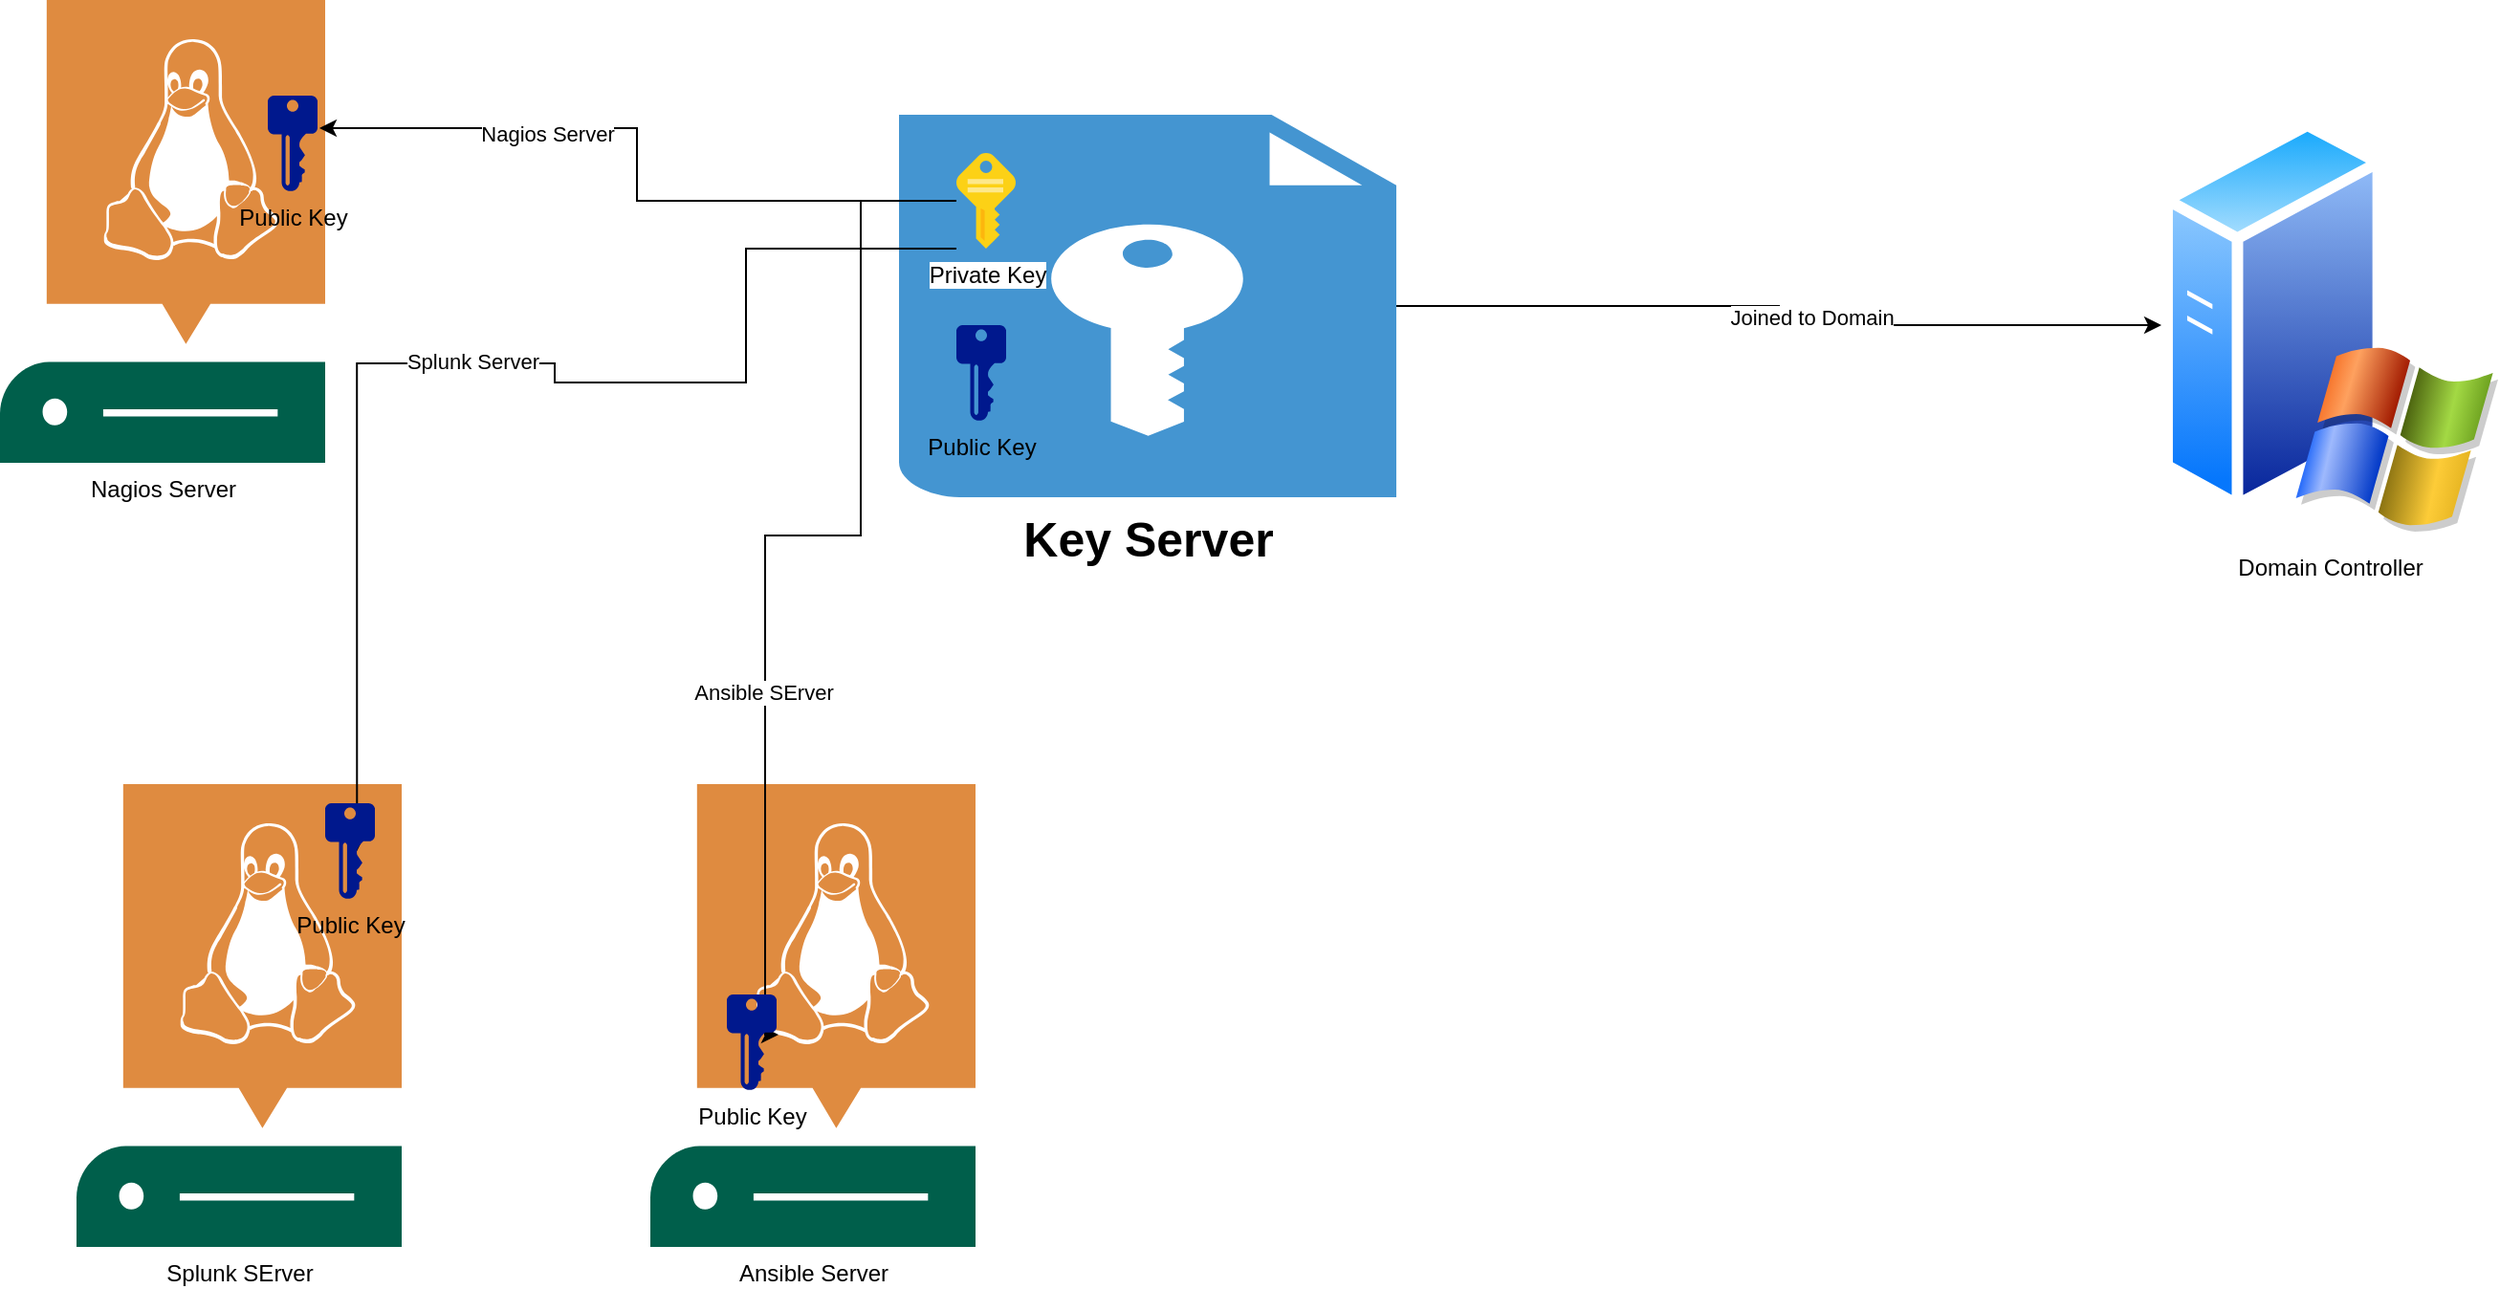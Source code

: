 <mxfile version="21.7.2" type="github">
  <diagram name="Page-1" id="EGawqVXien_poys0bBTz">
    <mxGraphModel dx="1596" dy="914" grid="1" gridSize="10" guides="1" tooltips="1" connect="1" arrows="1" fold="1" page="0" pageScale="1" pageWidth="850" pageHeight="1100" math="0" shadow="0">
      <root>
        <mxCell id="0" />
        <mxCell id="1" parent="0" />
        <mxCell id="Vhh1cMOaEA72a_BILJCU-20" style="edgeStyle=orthogonalEdgeStyle;rounded=0;orthogonalLoop=1;jettySize=auto;html=1;" parent="1" source="Vhh1cMOaEA72a_BILJCU-1" target="Vhh1cMOaEA72a_BILJCU-19" edge="1">
          <mxGeometry relative="1" as="geometry" />
        </mxCell>
        <mxCell id="Vhh1cMOaEA72a_BILJCU-21" value="Joined to Domain" style="edgeLabel;html=1;align=center;verticalAlign=middle;resizable=0;points=[];" parent="Vhh1cMOaEA72a_BILJCU-20" vertex="1" connectable="0">
          <mxGeometry x="0.107" y="4" relative="1" as="geometry">
            <mxPoint as="offset" />
          </mxGeometry>
        </mxCell>
        <mxCell id="Vhh1cMOaEA72a_BILJCU-1" value="&lt;b&gt;&lt;font style=&quot;font-size: 25px;&quot;&gt;Key Server&lt;/font&gt;&lt;/b&gt;" style="shadow=0;dashed=0;html=1;strokeColor=none;fillColor=#4495D1;labelPosition=center;verticalLabelPosition=bottom;verticalAlign=top;align=center;outlineConnect=0;shape=mxgraph.veeam.encryption_key;" parent="1" vertex="1">
          <mxGeometry x="540" y="180" width="260" height="200" as="geometry" />
        </mxCell>
        <mxCell id="Vhh1cMOaEA72a_BILJCU-2" value="Nagios Server" style="sketch=0;pointerEvents=1;shadow=0;dashed=0;html=1;strokeColor=none;fillColor=#005F4B;labelPosition=center;verticalLabelPosition=bottom;verticalAlign=top;align=center;outlineConnect=0;shape=mxgraph.veeam2.linux_server;" parent="1" vertex="1">
          <mxGeometry x="70" y="120" width="170" height="242" as="geometry" />
        </mxCell>
        <mxCell id="Vhh1cMOaEA72a_BILJCU-3" value="Splunk SErver" style="sketch=0;pointerEvents=1;shadow=0;dashed=0;html=1;strokeColor=none;fillColor=#005F4B;labelPosition=center;verticalLabelPosition=bottom;verticalAlign=top;align=center;outlineConnect=0;shape=mxgraph.veeam2.linux_server;" parent="1" vertex="1">
          <mxGeometry x="110" y="530" width="170" height="242" as="geometry" />
        </mxCell>
        <mxCell id="Vhh1cMOaEA72a_BILJCU-4" value="Ansible Server" style="sketch=0;pointerEvents=1;shadow=0;dashed=0;html=1;strokeColor=none;fillColor=#005F4B;labelPosition=center;verticalLabelPosition=bottom;verticalAlign=top;align=center;outlineConnect=0;shape=mxgraph.veeam2.linux_server;" parent="1" vertex="1">
          <mxGeometry x="410" y="530" width="170" height="242" as="geometry" />
        </mxCell>
        <mxCell id="Vhh1cMOaEA72a_BILJCU-16" style="edgeStyle=orthogonalEdgeStyle;rounded=0;orthogonalLoop=1;jettySize=auto;html=1;entryX=1.038;entryY=0.34;entryDx=0;entryDy=0;entryPerimeter=0;" parent="1" source="Vhh1cMOaEA72a_BILJCU-9" target="Vhh1cMOaEA72a_BILJCU-13" edge="1">
          <mxGeometry relative="1" as="geometry" />
        </mxCell>
        <mxCell id="Vhh1cMOaEA72a_BILJCU-25" value="Nagios Server" style="edgeLabel;html=1;align=center;verticalAlign=middle;resizable=0;points=[];" parent="Vhh1cMOaEA72a_BILJCU-16" vertex="1" connectable="0">
          <mxGeometry x="0.358" y="3" relative="1" as="geometry">
            <mxPoint as="offset" />
          </mxGeometry>
        </mxCell>
        <mxCell id="Vhh1cMOaEA72a_BILJCU-17" style="edgeStyle=orthogonalEdgeStyle;rounded=0;orthogonalLoop=1;jettySize=auto;html=1;entryX=0.64;entryY=0.5;entryDx=0;entryDy=0;entryPerimeter=0;" parent="1" source="Vhh1cMOaEA72a_BILJCU-9" target="Vhh1cMOaEA72a_BILJCU-14" edge="1">
          <mxGeometry relative="1" as="geometry">
            <Array as="points">
              <mxPoint x="460" y="250" />
              <mxPoint x="460" y="320" />
              <mxPoint x="360" y="320" />
              <mxPoint x="360" y="310" />
              <mxPoint x="257" y="310" />
            </Array>
          </mxGeometry>
        </mxCell>
        <mxCell id="Vhh1cMOaEA72a_BILJCU-24" value="Splunk Server" style="edgeLabel;html=1;align=center;verticalAlign=middle;resizable=0;points=[];" parent="Vhh1cMOaEA72a_BILJCU-17" vertex="1" connectable="0">
          <mxGeometry x="0.027" y="-1" relative="1" as="geometry">
            <mxPoint as="offset" />
          </mxGeometry>
        </mxCell>
        <mxCell id="Vhh1cMOaEA72a_BILJCU-18" style="edgeStyle=orthogonalEdgeStyle;rounded=0;orthogonalLoop=1;jettySize=auto;html=1;entryX=1.038;entryY=0.42;entryDx=0;entryDy=0;entryPerimeter=0;" parent="1" source="Vhh1cMOaEA72a_BILJCU-9" target="Vhh1cMOaEA72a_BILJCU-15" edge="1">
          <mxGeometry relative="1" as="geometry">
            <Array as="points">
              <mxPoint x="520" y="225" />
              <mxPoint x="520" y="400" />
              <mxPoint x="470" y="400" />
              <mxPoint x="470" y="661" />
            </Array>
          </mxGeometry>
        </mxCell>
        <mxCell id="Vhh1cMOaEA72a_BILJCU-22" value="Ansible SErver" style="edgeLabel;html=1;align=center;verticalAlign=middle;resizable=0;points=[];" parent="Vhh1cMOaEA72a_BILJCU-18" vertex="1" connectable="0">
          <mxGeometry x="0.315" y="-1" relative="1" as="geometry">
            <mxPoint as="offset" />
          </mxGeometry>
        </mxCell>
        <mxCell id="Vhh1cMOaEA72a_BILJCU-9" value="Private Key" style="image;sketch=0;aspect=fixed;html=1;points=[];align=center;fontSize=12;image=img/lib/mscae/Key.svg;" parent="1" vertex="1">
          <mxGeometry x="570" y="200" width="31" height="50" as="geometry" />
        </mxCell>
        <mxCell id="Vhh1cMOaEA72a_BILJCU-10" value="Public Key" style="sketch=0;aspect=fixed;pointerEvents=1;shadow=0;dashed=0;html=1;strokeColor=none;labelPosition=center;verticalLabelPosition=bottom;verticalAlign=top;align=center;fillColor=#00188D;shape=mxgraph.mscae.enterprise.key_permissions" parent="1" vertex="1">
          <mxGeometry x="570" y="290" width="26" height="50" as="geometry" />
        </mxCell>
        <mxCell id="Vhh1cMOaEA72a_BILJCU-13" value="Public Key" style="sketch=0;aspect=fixed;pointerEvents=1;shadow=0;dashed=0;html=1;strokeColor=none;labelPosition=center;verticalLabelPosition=bottom;verticalAlign=top;align=center;fillColor=#00188D;shape=mxgraph.mscae.enterprise.key_permissions" parent="1" vertex="1">
          <mxGeometry x="210" y="170" width="26" height="50" as="geometry" />
        </mxCell>
        <mxCell id="Vhh1cMOaEA72a_BILJCU-14" value="Public Key" style="sketch=0;aspect=fixed;pointerEvents=1;shadow=0;dashed=0;html=1;strokeColor=none;labelPosition=center;verticalLabelPosition=bottom;verticalAlign=top;align=center;fillColor=#00188D;shape=mxgraph.mscae.enterprise.key_permissions" parent="1" vertex="1">
          <mxGeometry x="240" y="540" width="26" height="50" as="geometry" />
        </mxCell>
        <mxCell id="Vhh1cMOaEA72a_BILJCU-15" value="Public Key" style="sketch=0;aspect=fixed;pointerEvents=1;shadow=0;dashed=0;html=1;strokeColor=none;labelPosition=center;verticalLabelPosition=bottom;verticalAlign=top;align=center;fillColor=#00188D;shape=mxgraph.mscae.enterprise.key_permissions" parent="1" vertex="1">
          <mxGeometry x="450" y="640" width="26" height="50" as="geometry" />
        </mxCell>
        <mxCell id="Vhh1cMOaEA72a_BILJCU-19" value="Domain Controller" style="image;aspect=fixed;perimeter=ellipsePerimeter;html=1;align=center;shadow=0;dashed=0;spacingTop=3;image=img/lib/active_directory/windows_server_2.svg;" parent="1" vertex="1">
          <mxGeometry x="1200" y="180" width="176" height="220" as="geometry" />
        </mxCell>
      </root>
    </mxGraphModel>
  </diagram>
</mxfile>

